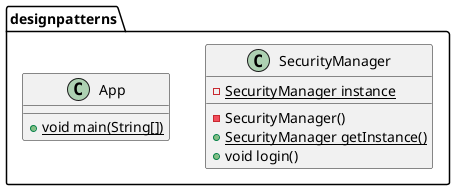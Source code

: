 @startuml
class designpatterns.SecurityManager {
- {static} SecurityManager instance
- SecurityManager()
+ {static} SecurityManager getInstance()
+ void login()
}


class designpatterns.App {
+ {static} void main(String[])
}

@enduml